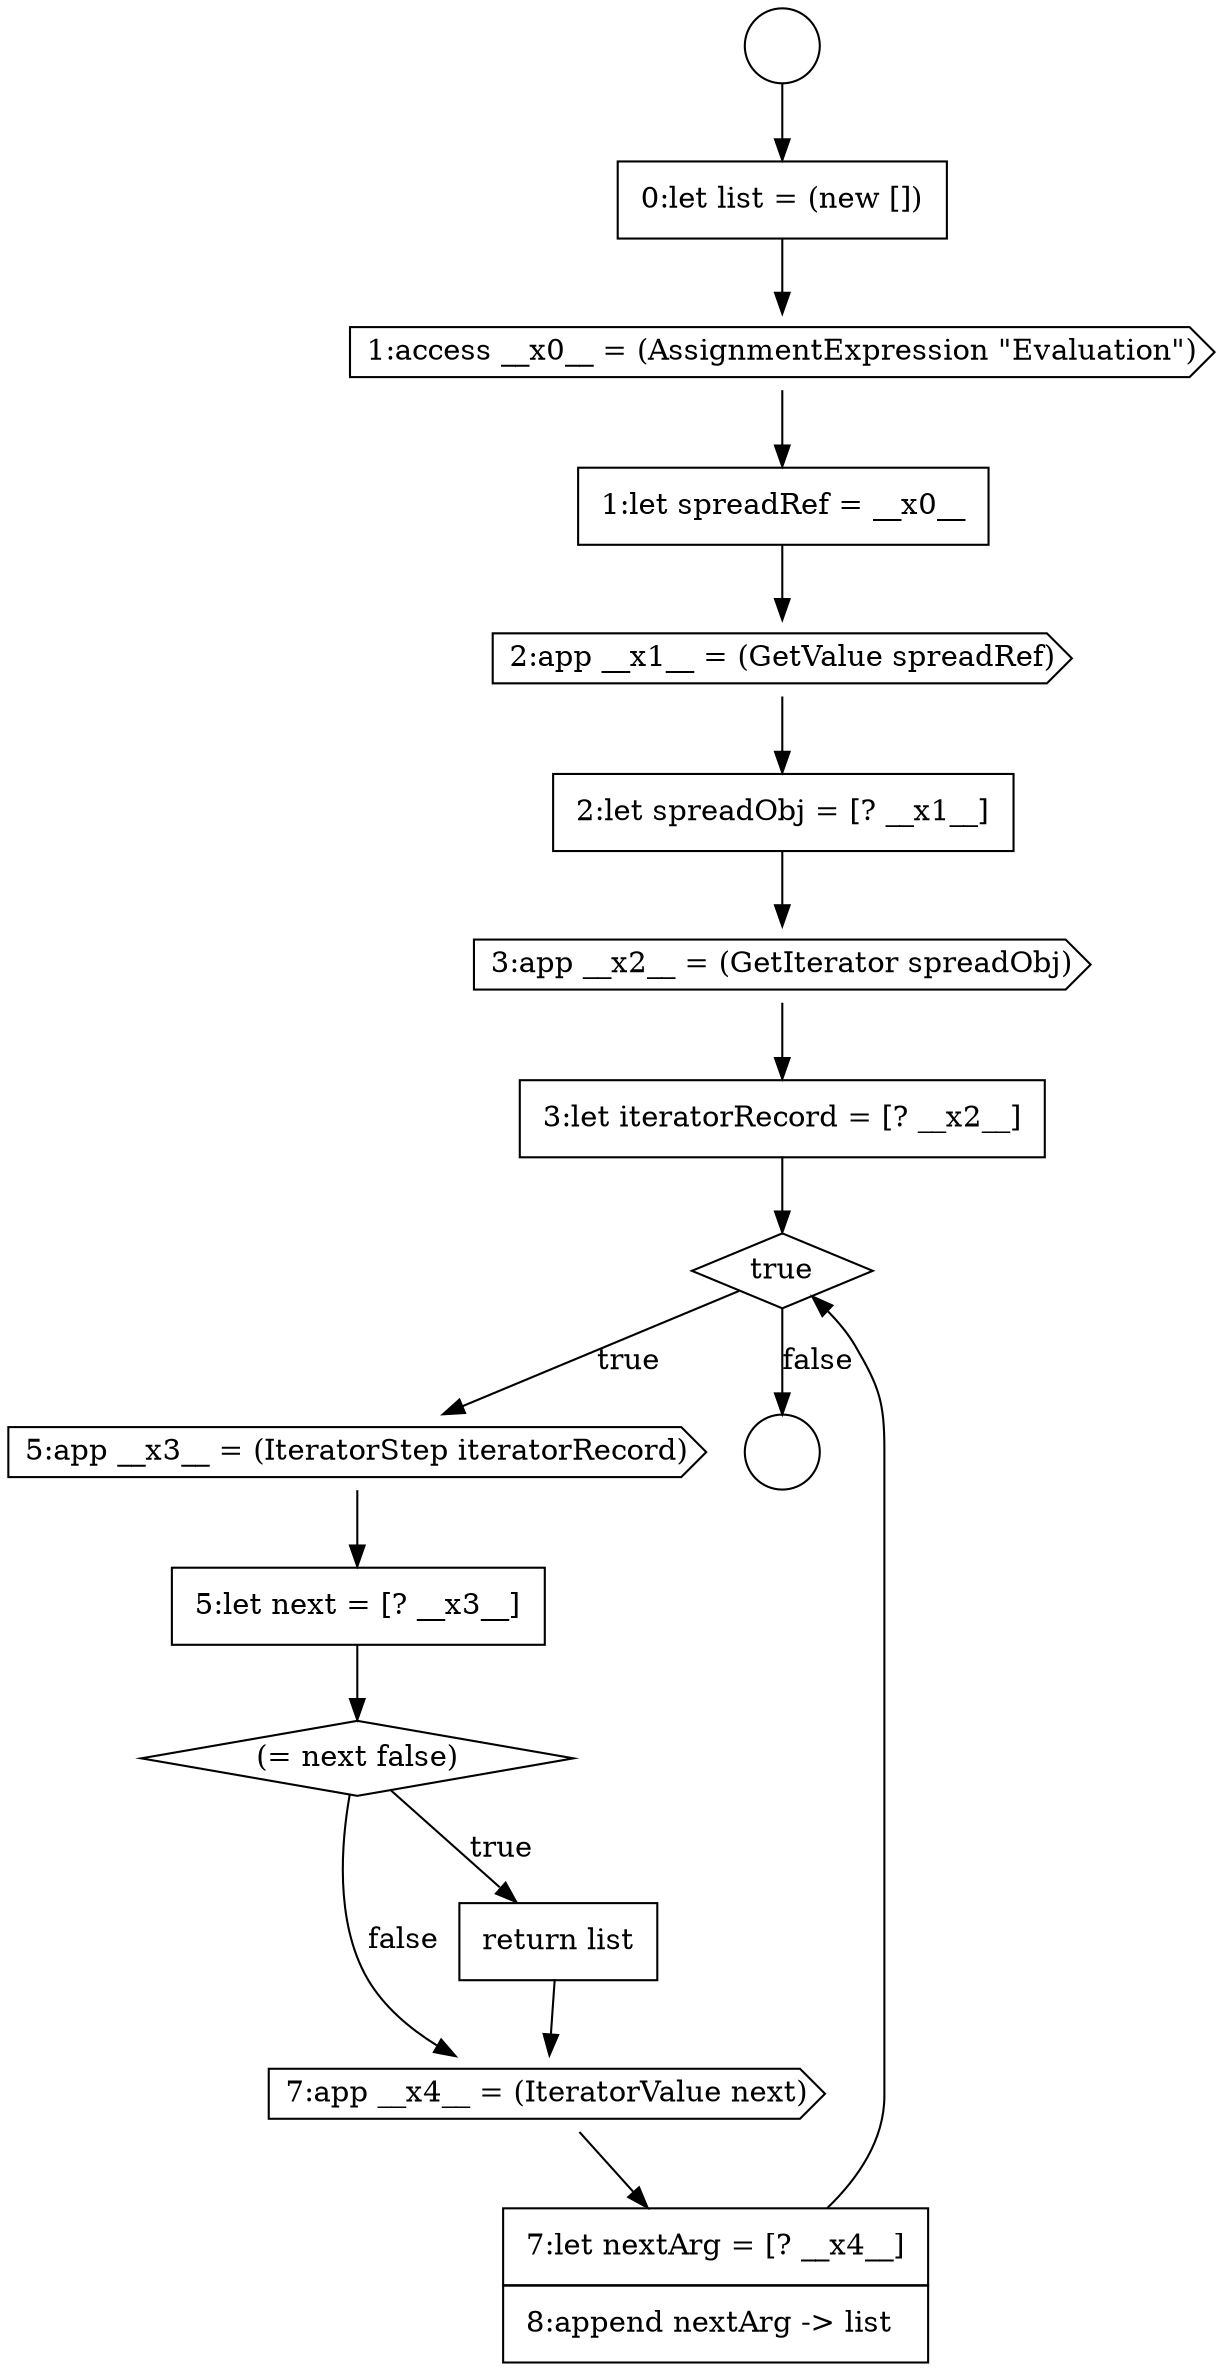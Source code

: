digraph {
  node4792 [shape=cds, label=<<font color="black">2:app __x1__ = (GetValue spreadRef)</font>> color="black" fillcolor="white" style=filled]
  node4798 [shape=none, margin=0, label=<<font color="black">
    <table border="0" cellborder="1" cellspacing="0" cellpadding="10">
      <tr><td align="left">5:let next = [? __x3__]</td></tr>
    </table>
  </font>> color="black" fillcolor="white" style=filled]
  node4789 [shape=none, margin=0, label=<<font color="black">
    <table border="0" cellborder="1" cellspacing="0" cellpadding="10">
      <tr><td align="left">0:let list = (new [])</td></tr>
    </table>
  </font>> color="black" fillcolor="white" style=filled]
  node4797 [shape=cds, label=<<font color="black">5:app __x3__ = (IteratorStep iteratorRecord)</font>> color="black" fillcolor="white" style=filled]
  node4801 [shape=cds, label=<<font color="black">7:app __x4__ = (IteratorValue next)</font>> color="black" fillcolor="white" style=filled]
  node4796 [shape=diamond, label=<<font color="black">true</font>> color="black" fillcolor="white" style=filled]
  node4790 [shape=cds, label=<<font color="black">1:access __x0__ = (AssignmentExpression &quot;Evaluation&quot;)</font>> color="black" fillcolor="white" style=filled]
  node4800 [shape=none, margin=0, label=<<font color="black">
    <table border="0" cellborder="1" cellspacing="0" cellpadding="10">
      <tr><td align="left">return list</td></tr>
    </table>
  </font>> color="black" fillcolor="white" style=filled]
  node4791 [shape=none, margin=0, label=<<font color="black">
    <table border="0" cellborder="1" cellspacing="0" cellpadding="10">
      <tr><td align="left">1:let spreadRef = __x0__</td></tr>
    </table>
  </font>> color="black" fillcolor="white" style=filled]
  node4799 [shape=diamond, label=<<font color="black">(= next false)</font>> color="black" fillcolor="white" style=filled]
  node4788 [shape=circle label=" " color="black" fillcolor="white" style=filled]
  node4793 [shape=none, margin=0, label=<<font color="black">
    <table border="0" cellborder="1" cellspacing="0" cellpadding="10">
      <tr><td align="left">2:let spreadObj = [? __x1__]</td></tr>
    </table>
  </font>> color="black" fillcolor="white" style=filled]
  node4802 [shape=none, margin=0, label=<<font color="black">
    <table border="0" cellborder="1" cellspacing="0" cellpadding="10">
      <tr><td align="left">7:let nextArg = [? __x4__]</td></tr>
      <tr><td align="left">8:append nextArg -&gt; list</td></tr>
    </table>
  </font>> color="black" fillcolor="white" style=filled]
  node4795 [shape=none, margin=0, label=<<font color="black">
    <table border="0" cellborder="1" cellspacing="0" cellpadding="10">
      <tr><td align="left">3:let iteratorRecord = [? __x2__]</td></tr>
    </table>
  </font>> color="black" fillcolor="white" style=filled]
  node4794 [shape=cds, label=<<font color="black">3:app __x2__ = (GetIterator spreadObj)</font>> color="black" fillcolor="white" style=filled]
  node4787 [shape=circle label=" " color="black" fillcolor="white" style=filled]
  node4794 -> node4795 [ color="black"]
  node4792 -> node4793 [ color="black"]
  node4795 -> node4796 [ color="black"]
  node4802 -> node4796 [ color="black"]
  node4796 -> node4797 [label=<<font color="black">true</font>> color="black"]
  node4796 -> node4788 [label=<<font color="black">false</font>> color="black"]
  node4800 -> node4801 [ color="black"]
  node4799 -> node4800 [label=<<font color="black">true</font>> color="black"]
  node4799 -> node4801 [label=<<font color="black">false</font>> color="black"]
  node4790 -> node4791 [ color="black"]
  node4801 -> node4802 [ color="black"]
  node4797 -> node4798 [ color="black"]
  node4798 -> node4799 [ color="black"]
  node4789 -> node4790 [ color="black"]
  node4787 -> node4789 [ color="black"]
  node4791 -> node4792 [ color="black"]
  node4793 -> node4794 [ color="black"]
}
